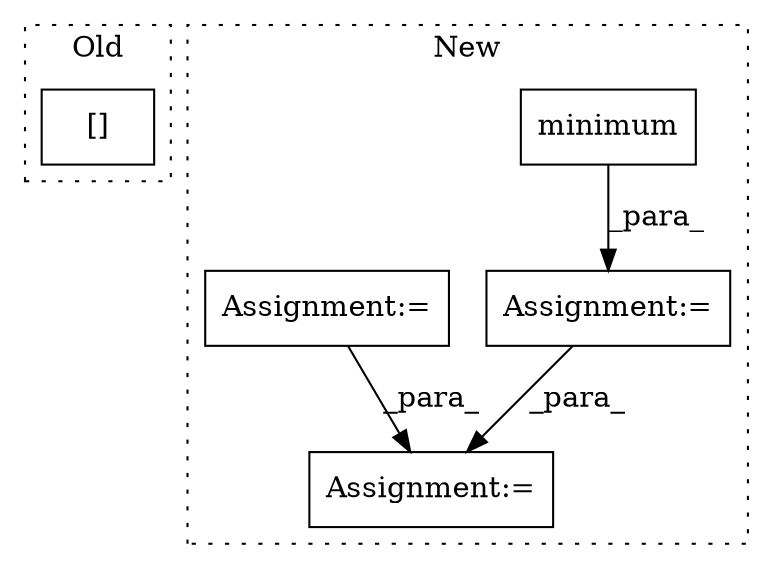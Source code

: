 digraph G {
subgraph cluster0 {
1 [label="[]" a="2" s="1971,2073" l="16,2" shape="box"];
label = "Old";
style="dotted";
}
subgraph cluster1 {
2 [label="minimum" a="32" s="2019,2066" l="8,1" shape="box"];
3 [label="Assignment:=" a="7" s="2130" l="8" shape="box"];
4 [label="Assignment:=" a="7" s="2012" l="1" shape="box"];
5 [label="Assignment:=" a="7" s="2086" l="1" shape="box"];
label = "New";
style="dotted";
}
2 -> 4 [label="_para_"];
4 -> 3 [label="_para_"];
5 -> 3 [label="_para_"];
}